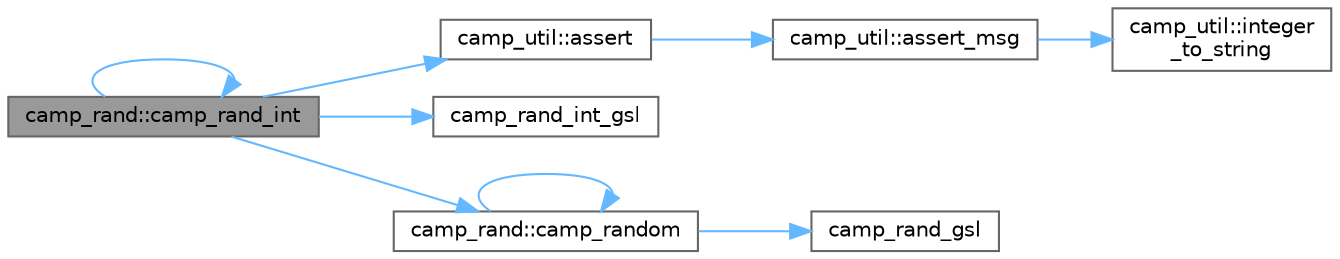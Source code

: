 digraph "camp_rand::camp_rand_int"
{
 // LATEX_PDF_SIZE
  bgcolor="transparent";
  edge [fontname=Helvetica,fontsize=10,labelfontname=Helvetica,labelfontsize=10];
  node [fontname=Helvetica,fontsize=10,shape=box,height=0.2,width=0.4];
  rankdir="LR";
  Node1 [label="camp_rand::camp_rand_int",height=0.2,width=0.4,color="gray40", fillcolor="grey60", style="filled", fontcolor="black",tooltip="Returns a random integer between 1 and n."];
  Node1 -> Node2 [color="steelblue1",style="solid"];
  Node2 [label="camp_util::assert",height=0.2,width=0.4,color="grey40", fillcolor="white", style="filled",URL="$namespacecamp__util.html#a32cf43c1b618a3ecf93810383e960ef2",tooltip="Errors unless condition_ok is true."];
  Node2 -> Node3 [color="steelblue1",style="solid"];
  Node3 [label="camp_util::assert_msg",height=0.2,width=0.4,color="grey40", fillcolor="white", style="filled",URL="$namespacecamp__util.html#ab4e745d4a05763568bf773598f30e91f",tooltip="Errors unless condition_ok is true."];
  Node3 -> Node4 [color="steelblue1",style="solid"];
  Node4 [label="camp_util::integer\l_to_string",height=0.2,width=0.4,color="grey40", fillcolor="white", style="filled",URL="$namespacecamp__util.html#acd72e4626dcfefffaa08c42cfa7949bc",tooltip="Convert an integer to a string format."];
  Node1 -> Node1 [color="steelblue1",style="solid"];
  Node1 -> Node5 [color="steelblue1",style="solid"];
  Node5 [label="camp_rand_int_gsl",height=0.2,width=0.4,color="grey40", fillcolor="white", style="filled",URL="$rand__gsl_8c.html#a0ebca9079073ff12ca49babd5f49edb9",tooltip="Generate a uniform random integer in ."];
  Node1 -> Node6 [color="steelblue1",style="solid"];
  Node6 [label="camp_rand::camp_random",height=0.2,width=0.4,color="grey40", fillcolor="white", style="filled",URL="$namespacecamp__rand.html#aff7aed70c1739a48a1a771e6fd9f97bc",tooltip="Returns a random number between 0 and 1."];
  Node6 -> Node7 [color="steelblue1",style="solid"];
  Node7 [label="camp_rand_gsl",height=0.2,width=0.4,color="grey40", fillcolor="white", style="filled",URL="$rand__gsl_8c.html#abd204acb91a0adebb638deae62396379",tooltip="Generate a uniform random number in ."];
  Node6 -> Node6 [color="steelblue1",style="solid"];
}
